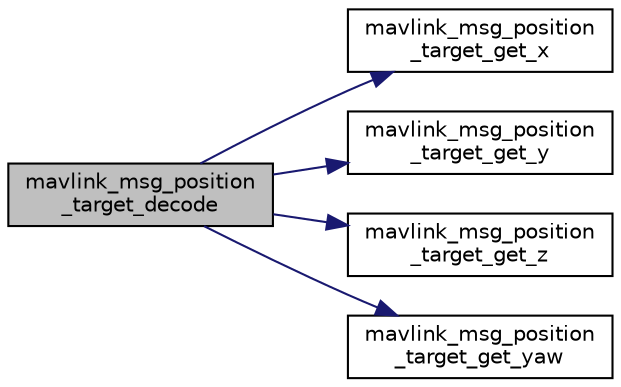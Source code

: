digraph "mavlink_msg_position_target_decode"
{
 // INTERACTIVE_SVG=YES
  edge [fontname="Helvetica",fontsize="10",labelfontname="Helvetica",labelfontsize="10"];
  node [fontname="Helvetica",fontsize="10",shape=record];
  rankdir="LR";
  Node1 [label="mavlink_msg_position\l_target_decode",height=0.2,width=0.4,color="black", fillcolor="grey75", style="filled" fontcolor="black"];
  Node1 -> Node2 [color="midnightblue",fontsize="10",style="solid",fontname="Helvetica"];
  Node2 [label="mavlink_msg_position\l_target_get_x",height=0.2,width=0.4,color="black", fillcolor="white", style="filled",URL="$mavlink__msg__position__target_8h.html#ac66d4f8ad7ba9a860df772e19aa829f0",tooltip="Send a position_target message. "];
  Node1 -> Node3 [color="midnightblue",fontsize="10",style="solid",fontname="Helvetica"];
  Node3 [label="mavlink_msg_position\l_target_get_y",height=0.2,width=0.4,color="black", fillcolor="white", style="filled",URL="$mavlink__msg__position__target_8h.html#a91d095bb2e265ba5babd41908a640ad7",tooltip="Get field y from position_target message. "];
  Node1 -> Node4 [color="midnightblue",fontsize="10",style="solid",fontname="Helvetica"];
  Node4 [label="mavlink_msg_position\l_target_get_z",height=0.2,width=0.4,color="black", fillcolor="white", style="filled",URL="$mavlink__msg__position__target_8h.html#a01a6d9db695a19aed0bfa04513c0cceb",tooltip="Get field z from position_target message. "];
  Node1 -> Node5 [color="midnightblue",fontsize="10",style="solid",fontname="Helvetica"];
  Node5 [label="mavlink_msg_position\l_target_get_yaw",height=0.2,width=0.4,color="black", fillcolor="white", style="filled",URL="$mavlink__msg__position__target_8h.html#a0c2d39cfe3926b4c90cba6b088ab5aca",tooltip="Get field yaw from position_target message. "];
}
